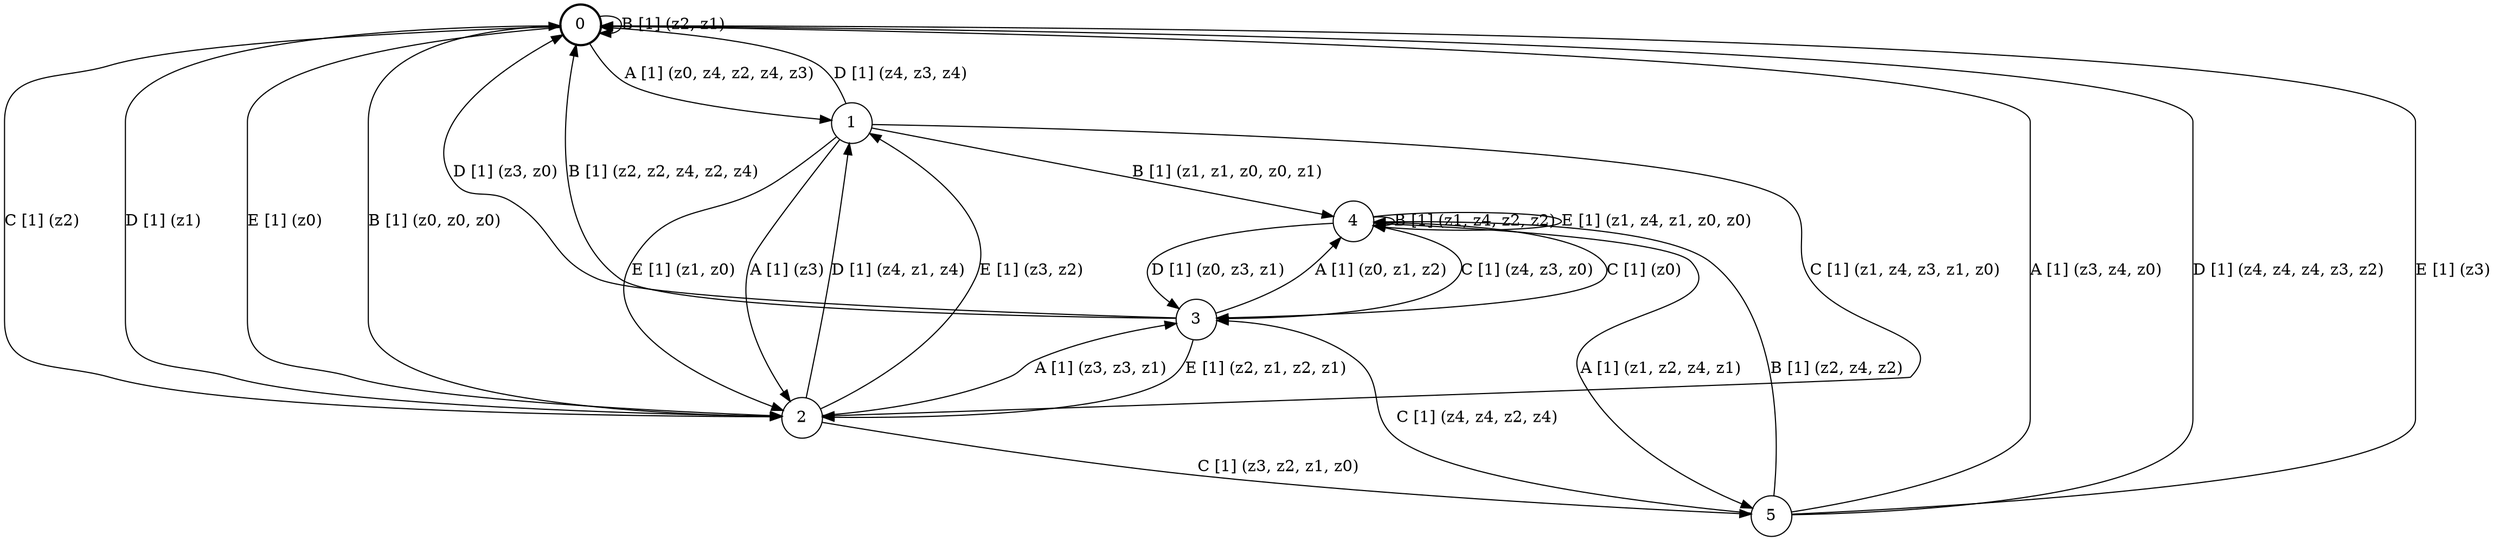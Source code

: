 # generated file, don't try to modify
# command: dot -Tpng <filename> > tree.png
digraph Automaton {
    node [shape = circle];
    0 [style = "bold"];
    0 -> 1 [label = "A [1] (z0, z4, z2, z4, z3) "];
    0 -> 0 [label = "B [1] (z2, z1) "];
    0 -> 2 [label = "C [1] (z2) "];
    0 -> 2 [label = "D [1] (z1) "];
    0 -> 2 [label = "E [1] (z0) "];
    1 -> 2 [label = "A [1] (z3) "];
    1 -> 4 [label = "B [1] (z1, z1, z0, z0, z1) "];
    1 -> 2 [label = "C [1] (z1, z4, z3, z1, z0) "];
    1 -> 0 [label = "D [1] (z4, z3, z4) "];
    1 -> 2 [label = "E [1] (z1, z0) "];
    2 -> 3 [label = "A [1] (z3, z3, z1) "];
    2 -> 0 [label = "B [1] (z0, z0, z0) "];
    2 -> 5 [label = "C [1] (z3, z2, z1, z0) "];
    2 -> 1 [label = "D [1] (z4, z1, z4) "];
    2 -> 1 [label = "E [1] (z3, z2) "];
    3 -> 4 [label = "A [1] (z0, z1, z2) "];
    3 -> 0 [label = "B [1] (z2, z2, z4, z2, z4) "];
    3 -> 4 [label = "C [1] (z4, z3, z0) "];
    3 -> 0 [label = "D [1] (z3, z0) "];
    3 -> 2 [label = "E [1] (z2, z1, z2, z1) "];
    4 -> 5 [label = "A [1] (z1, z2, z4, z1) "];
    4 -> 4 [label = "B [1] (z1, z4, z2, z2) "];
    4 -> 3 [label = "C [1] (z0) "];
    4 -> 3 [label = "D [1] (z0, z3, z1) "];
    4 -> 4 [label = "E [1] (z1, z4, z1, z0, z0) "];
    5 -> 0 [label = "A [1] (z3, z4, z0) "];
    5 -> 4 [label = "B [1] (z2, z4, z2) "];
    5 -> 3 [label = "C [1] (z4, z4, z2, z4) "];
    5 -> 0 [label = "D [1] (z4, z4, z4, z3, z2) "];
    5 -> 0 [label = "E [1] (z3) "];
}
